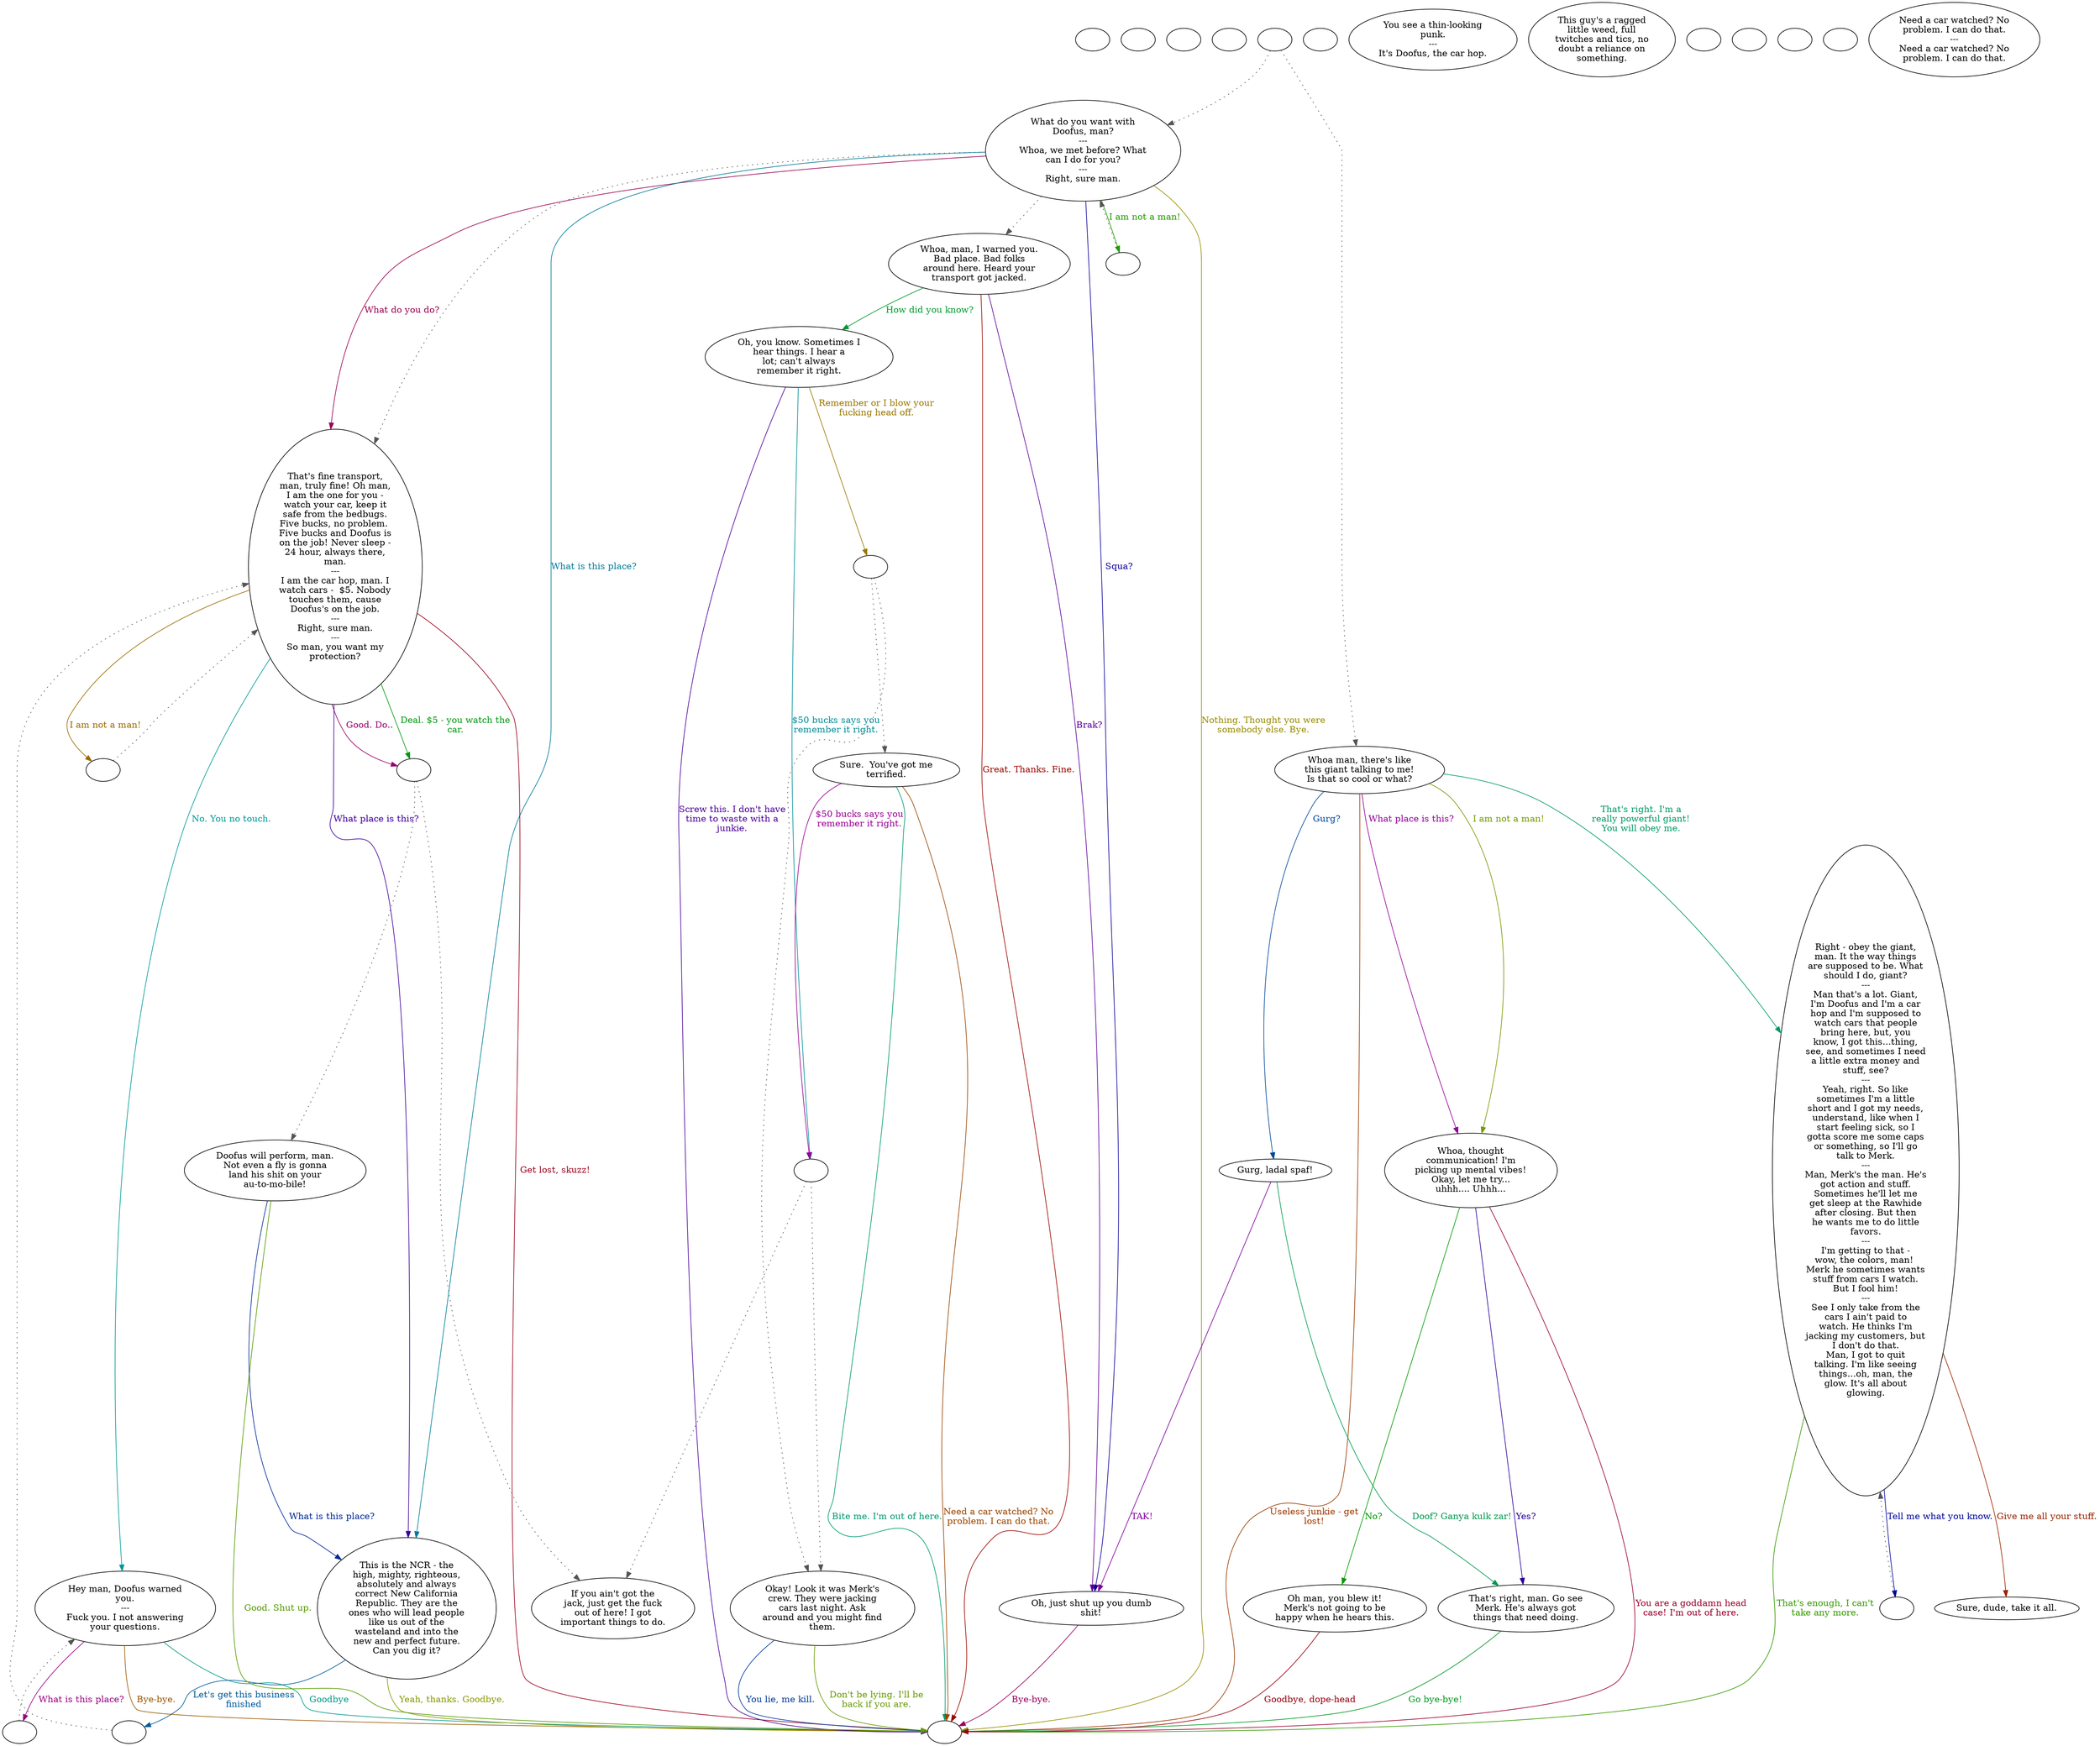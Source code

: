 digraph scskeete {
  "checkPartyMembersNearDoor" [style=filled       fillcolor="#FFFFFF"       color="#000000"]
  "checkPartyMembersNearDoor" [label=""]
  "start" [style=filled       fillcolor="#FFFFFF"       color="#000000"]
  "start" [label=""]
  "critter_p_proc" [style=filled       fillcolor="#FFFFFF"       color="#000000"]
  "critter_p_proc" [label=""]
  "pickup_p_proc" [style=filled       fillcolor="#FFFFFF"       color="#000000"]
  "pickup_p_proc" [label=""]
  "talk_p_proc" [style=filled       fillcolor="#FFFFFF"       color="#000000"]
  "talk_p_proc" -> "Node002" [style=dotted color="#555555"]
  "talk_p_proc" -> "Node003" [style=dotted color="#555555"]
  "talk_p_proc" [label=""]
  "destroy_p_proc" [style=filled       fillcolor="#FFFFFF"       color="#000000"]
  "destroy_p_proc" [label=""]
  "look_at_p_proc" [style=filled       fillcolor="#FFFFFF"       color="#000000"]
  "look_at_p_proc" [label="You see a thin-looking\npunk.\n---\nIt's Doofus, the car hop."]
  "description_p_proc" [style=filled       fillcolor="#FFFFFF"       color="#000000"]
  "description_p_proc" [label="This guy's a ragged\nlittle weed, full\ntwitches and tics, no\ndoubt a reliance on\nsomething."]
  "use_skill_on_p_proc" [style=filled       fillcolor="#FFFFFF"       color="#000000"]
  "use_skill_on_p_proc" [label=""]
  "damage_p_proc" [style=filled       fillcolor="#FFFFFF"       color="#000000"]
  "damage_p_proc" [label=""]
  "map_enter_p_proc" [style=filled       fillcolor="#FFFFFF"       color="#000000"]
  "map_enter_p_proc" [label=""]
  "Node998" [style=filled       fillcolor="#FFFFFF"       color="#000000"]
  "Node998" [label=""]
  "Node999" [style=filled       fillcolor="#FFFFFF"       color="#000000"]
  "Node999" [label=""]
  "Node001" [style=filled       fillcolor="#FFFFFF"       color="#000000"]
  "Node001" [label="That's fine transport,\nman, truly fine! Oh man,\nI am the one for you -\nwatch your car, keep it\nsafe from the bedbugs.\nFive bucks, no problem. \nFive bucks and Doofus is\non the job! Never sleep -\n24 hour, always there,\nman.\n---\nI am the car hop, man. I\nwatch cars -  $5. Nobody\ntouches them, cause\nDoofus's on the job.\n---\nRight, sure man.\n---\nSo man, you want my\nprotection?"]
  "Node001" -> "Node0506a" [label="Good. Do.." color="#99006E" fontcolor="#99006E"]
  "Node001" -> "Node007" [label="No. You no touch." color="#009998" fontcolor="#009998"]
  "Node001" -> "Node001Inc" [label="I am not a man!" color="#996B00" fontcolor="#996B00"]
  "Node001" -> "Node009" [label="What place is this?" color="#3E0099" fontcolor="#3E0099"]
  "Node001" -> "Node0506a" [label="Deal. $5 - you watch the\ncar." color="#009912" fontcolor="#009912"]
  "Node001" -> "Node999" [label="Get lost, skuzz!" color="#99001B" fontcolor="#99001B"]
  "Node002" [style=filled       fillcolor="#FFFFFF"       color="#000000"]
  "Node002" [label="Whoa man, there's like\nthis giant talking to me!\nIs that so cool or what?"]
  "Node002" -> "Node010" [label="Gurg?" color="#004799" fontcolor="#004799"]
  "Node002" -> "Node008" [label="I am not a man!" color="#749900" fontcolor="#749900"]
  "Node002" -> "Node008" [label="What place is this?" color="#910099" fontcolor="#910099"]
  "Node002" -> "Node011" [label="That's right. I'm a\nreally powerful giant!\nYou will obey me." color="#009965" fontcolor="#009965"]
  "Node002" -> "Node999" [label="Useless junkie - get\nlost!" color="#993800" fontcolor="#993800"]
  "Node003" [style=filled       fillcolor="#FFFFFF"       color="#000000"]
  "Node003" -> "Node001" [style=dotted color="#555555"]
  "Node003" -> "Node004" [style=dotted color="#555555"]
  "Node003" [label="What do you want with\nDoofus, man?\n---\nWhoa, we met before? What\ncan I do for you?\n---\nRight, sure man."]
  "Node003" -> "Node012" [label="Squa?" color="#0B0099" fontcolor="#0B0099"]
  "Node003" -> "Node003inc" [label="I am not a man!" color="#219900" fontcolor="#219900"]
  "Node003" -> "Node001" [label="What do you do?" color="#99004E" fontcolor="#99004E"]
  "Node003" -> "Node009" [label="What is this place?" color="#007B99" fontcolor="#007B99"]
  "Node003" -> "Node999" [label="Nothing. Thought you were\nsomebody else. Bye." color="#998B00" fontcolor="#998B00"]
  "Node004" [style=filled       fillcolor="#FFFFFF"       color="#000000"]
  "Node004" [label="Whoa, man, I warned you.\nBad place. Bad folks\naround here. Heard your\ntransport got jacked."]
  "Node004" -> "Node012" [label="Brak?" color="#5E0099" fontcolor="#5E0099"]
  "Node004" -> "Node013" [label="How did you know?" color="#009931" fontcolor="#009931"]
  "Node004" -> "Node999" [label="Great. Thanks. Fine." color="#990500" fontcolor="#990500"]
  "Node005" [style=filled       fillcolor="#FFFFFF"       color="#000000"]
  "Node005" [label="Doofus will perform, man.\nNot even a fly is gonna\nland his shit on your\nau-to-mo-bile!"]
  "Node005" -> "Node009" [label="What is this place?" color="#002899" fontcolor="#002899"]
  "Node005" -> "Node999" [label="Good. Shut up." color="#559900" fontcolor="#559900"]
  "Node006" [style=filled       fillcolor="#FFFFFF"       color="#000000"]
  "Node006" [label="If you ain't got the\njack, just get the fuck\nout of here! I got\nimportant things to do."]
  "Node007" [style=filled       fillcolor="#FFFFFF"       color="#000000"]
  "Node007" [label="Hey man, Doofus warned\nyou.\n---\nFuck you. I not answering\nyour questions."]
  "Node007" -> "Node007Inc" [label="What is this place?" color="#990081" fontcolor="#990081"]
  "Node007" -> "Node999" [label="Goodbye" color="#009984" fontcolor="#009984"]
  "Node007" -> "Node999" [label="Bye-bye." color="#995800" fontcolor="#995800"]
  "Node008" [style=filled       fillcolor="#FFFFFF"       color="#000000"]
  "Node008" [label="Whoa, thought\ncommunication! I'm\npicking up mental vibes!\nOkay, let me try...\nuhhh.... Uhhh..."]
  "Node008" -> "Node014" [label="Yes?" color="#2B0099" fontcolor="#2B0099"]
  "Node008" -> "Node015" [label="No?" color="#029900" fontcolor="#029900"]
  "Node008" -> "Node999" [label="You are a goddamn head\ncase! I'm out of here." color="#99002E" fontcolor="#99002E"]
  "Node009" [style=filled       fillcolor="#FFFFFF"       color="#000000"]
  "Node009" [label="This is the NCR - the\nhigh, mighty, righteous,\nabsolutely and always\ncorrect New California\nRepublic. They are the\nones who will lead people\nlike us out of the\nwasteland and into the\nnew and perfect future.\nCan you dig it?"]
  "Node009" -> "Node001Stub" [label="Let's get this business\nfinished" color="#005B99" fontcolor="#005B99"]
  "Node009" -> "Node999" [label="Yeah, thanks. Goodbye." color="#889900" fontcolor="#889900"]
  "Node010" [style=filled       fillcolor="#FFFFFF"       color="#000000"]
  "Node010" [label="Gurg, ladal spaf!"]
  "Node010" -> "Node012" [label="TAK!" color="#7E0099" fontcolor="#7E0099"]
  "Node010" -> "Node014" [label="Doof? Ganya kulk zar!" color="#009951" fontcolor="#009951"]
  "Node011" [style=filled       fillcolor="#FFFFFF"       color="#000000"]
  "Node011" [label="Right - obey the giant,\nman. It the way things\nare supposed to be. What\nshould I do, giant?\n---\nMan that's a lot. Giant,\nI'm Doofus and I'm a car\nhop and I'm supposed to\nwatch cars that people\nbring here, but, you\nknow, I got this...thing,\nsee, and sometimes I need\na little extra money and\nstuff, see?\n---\nYeah, right. So like\nsometimes I'm a little\nshort and I got my needs,\nunderstand, like when I\nstart feeling sick, so I\ngotta score me some caps\nor something, so I'll go\ntalk to Merk.\n---\nMan, Merk's the man. He's\ngot action and stuff.\nSometimes he'll let me\nget sleep at the Rawhide\nafter closing. But then\nhe wants me to do little\nfavors.\n---\nI'm getting to that -\nwow, the colors, man! \nMerk he sometimes wants\nstuff from cars I watch.\nBut I fool him!\n---\nSee I only take from the\ncars I ain't paid to\nwatch. He thinks I'm\njacking my customers, but\nI don't do that.\nMan, I got to quit\ntalking. I'm like seeing\nthings...oh, man, the\nglow. It's all about\nglowing."]
  "Node011" -> "Node011Take" [label="Give me all your stuff." color="#992400" fontcolor="#992400"]
  "Node011" -> "Node011Repeat" [label="Tell me what you know." color="#000899" fontcolor="#000899"]
  "Node011" -> "Node999" [label="That's enough, I can't\ntake any more." color="#359900" fontcolor="#359900"]
  "Node012" [style=filled       fillcolor="#FFFFFF"       color="#000000"]
  "Node012" [label="Oh, just shut up you dumb\nshit!"]
  "Node012" -> "Node999" [label="Bye-bye." color="#990062" fontcolor="#990062"]
  "Node013" [style=filled       fillcolor="#FFFFFF"       color="#000000"]
  "Node013" [label="Oh, you know. Sometimes I\nhear things. I hear a\nlot; can't always\nremember it right."]
  "Node013" -> "Node01606a" [label="$50 bucks says you\nremember it right." color="#008E99" fontcolor="#008E99"]
  "Node013" -> "Node016017a" [label="Remember or I blow your\nfucking head off." color="#997700" fontcolor="#997700"]
  "Node013" -> "Node999" [label="Screw this. I don't have\ntime to waste with a\njunkie." color="#4B0099" fontcolor="#4B0099"]
  "Node014" [style=filled       fillcolor="#FFFFFF"       color="#000000"]
  "Node014" [label="That's right, man. Go see\nMerk. He's always got\nthings that need doing."]
  "Node014" -> "Node999" [label="Go bye-bye!" color="#00991E" fontcolor="#00991E"]
  "Node015" [style=filled       fillcolor="#FFFFFF"       color="#000000"]
  "Node015" [label="Oh man, you blew it!\nMerk's not going to be\nhappy when he hears this."]
  "Node015" -> "Node999" [label="Goodbye, dope-head" color="#99000F" fontcolor="#99000F"]
  "Node016" [style=filled       fillcolor="#FFFFFF"       color="#000000"]
  "Node016" [label="Okay! Look it was Merk's\ncrew. They were jacking\ncars last night. Ask\naround and you might find\nthem."]
  "Node016" -> "Node999" [label="You lie, me kill." color="#003B99" fontcolor="#003B99"]
  "Node016" -> "Node999" [label="Don't be lying. I'll be\nback if you are." color="#689900" fontcolor="#689900"]
  "Node017" [style=filled       fillcolor="#FFFFFF"       color="#000000"]
  "Node017" [label="Sure.  You've got me\nterrified."]
  "Node017" -> "Node01606a" [label="$50 bucks says you\nremember it right." color="#990095" fontcolor="#990095"]
  "Node017" -> "Node999" [label="Bite me. I'm out of here." color="#009971" fontcolor="#009971"]
  "Node017" -> "Node999" [label="Need a car watched? No\nproblem. I can do that." color="#994400" fontcolor="#994400"]
  "timed_event_p_proc" [style=filled       fillcolor="#FFFFFF"       color="#000000"]
  "timed_event_p_proc" [label="Need a car watched? No\nproblem. I can do that.\n---\nNeed a car watched? No\nproblem. I can do that."]
  "Node001Inc" [style=filled       fillcolor="#FFFFFF"       color="#000000"]
  "Node001Inc" -> "Node001" [style=dotted color="#555555"]
  "Node001Inc" [label=""]
  "Node0506a" [style=filled       fillcolor="#FFFFFF"       color="#000000"]
  "Node0506a" -> "Node005" [style=dotted color="#555555"]
  "Node0506a" -> "Node006" [style=dotted color="#555555"]
  "Node0506a" [label=""]
  "Node003inc" [style=filled       fillcolor="#FFFFFF"       color="#000000"]
  "Node003inc" -> "Node003" [style=dotted color="#555555"]
  "Node003inc" [label=""]
  "Node007Inc" [style=filled       fillcolor="#FFFFFF"       color="#000000"]
  "Node007Inc" -> "Node007" [style=dotted color="#555555"]
  "Node007Inc" [label=""]
  "Node001Stub" [style=filled       fillcolor="#FFFFFF"       color="#000000"]
  "Node001Stub" -> "Node001" [style=dotted color="#555555"]
  "Node001Stub" [label=""]
  "Node011Take" [style=filled       fillcolor="#FFFFFF"       color="#000000"]
  "Node011Take" [label="Sure, dude, take it all."]
  "Node011Repeat" [style=filled       fillcolor="#FFFFFF"       color="#000000"]
  "Node011Repeat" -> "Node011" [style=dotted color="#555555"]
  "Node011Repeat" [label=""]
  "Node01606a" [style=filled       fillcolor="#FFFFFF"       color="#000000"]
  "Node01606a" -> "Node016" [style=dotted color="#555555"]
  "Node01606a" -> "Node006" [style=dotted color="#555555"]
  "Node01606a" [label=""]
  "Node016017a" [style=filled       fillcolor="#FFFFFF"       color="#000000"]
  "Node016017a" -> "Node016" [style=dotted color="#555555"]
  "Node016017a" -> "Node017" [style=dotted color="#555555"]
  "Node016017a" [label=""]
}